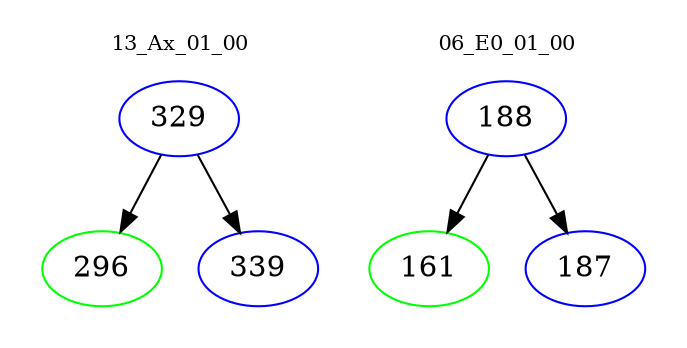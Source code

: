 digraph{
subgraph cluster_0 {
color = white
label = "13_Ax_01_00";
fontsize=10;
T0_329 [label="329", color="blue"]
T0_329 -> T0_296 [color="black"]
T0_296 [label="296", color="green"]
T0_329 -> T0_339 [color="black"]
T0_339 [label="339", color="blue"]
}
subgraph cluster_1 {
color = white
label = "06_E0_01_00";
fontsize=10;
T1_188 [label="188", color="blue"]
T1_188 -> T1_161 [color="black"]
T1_161 [label="161", color="green"]
T1_188 -> T1_187 [color="black"]
T1_187 [label="187", color="blue"]
}
}
